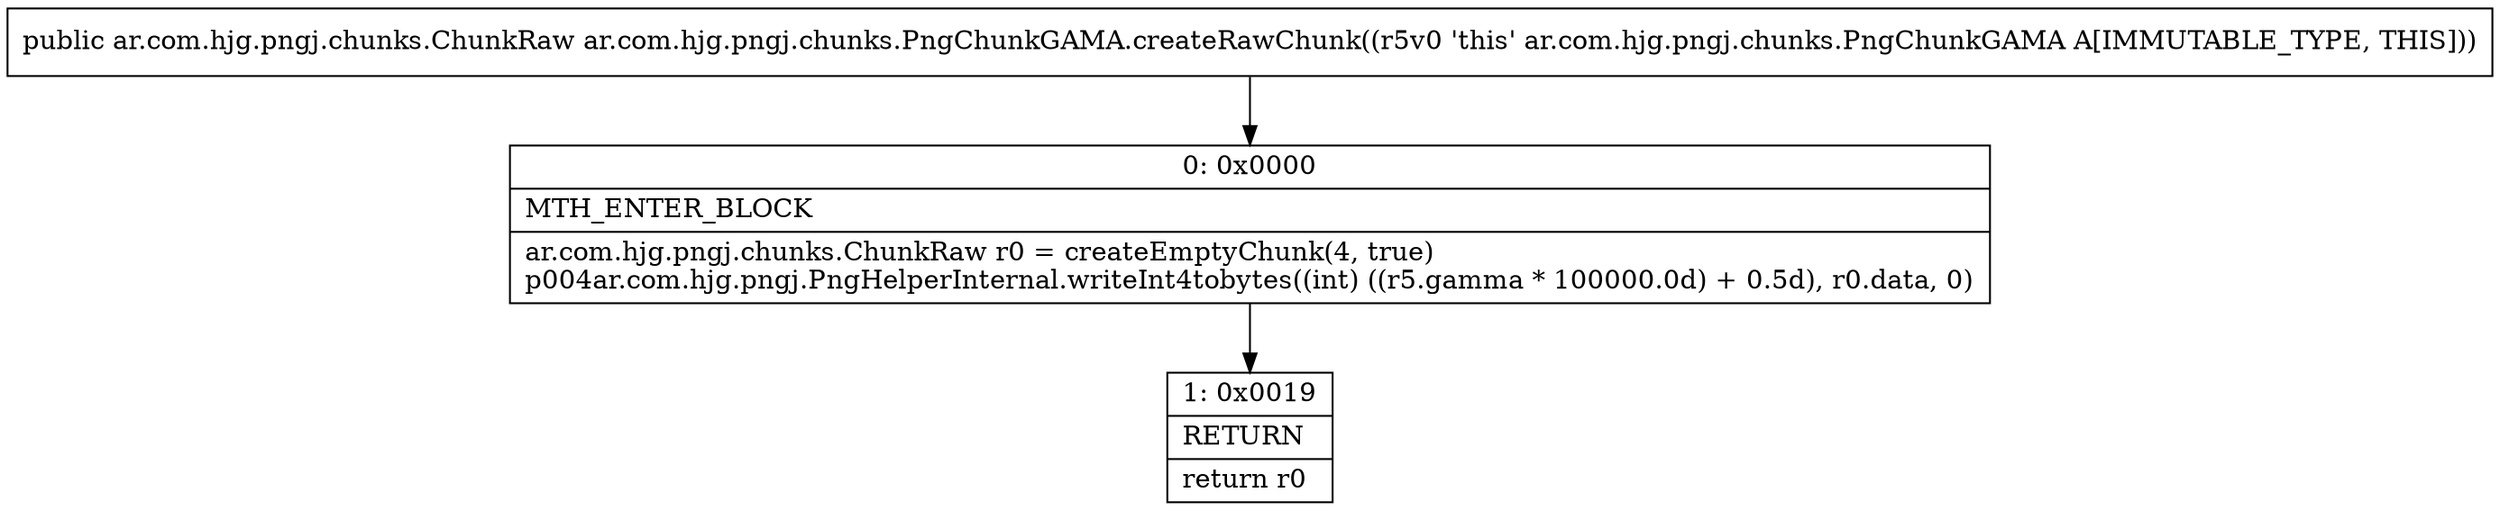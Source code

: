 digraph "CFG forar.com.hjg.pngj.chunks.PngChunkGAMA.createRawChunk()Lar\/com\/hjg\/pngj\/chunks\/ChunkRaw;" {
Node_0 [shape=record,label="{0\:\ 0x0000|MTH_ENTER_BLOCK\l|ar.com.hjg.pngj.chunks.ChunkRaw r0 = createEmptyChunk(4, true)\lp004ar.com.hjg.pngj.PngHelperInternal.writeInt4tobytes((int) ((r5.gamma * 100000.0d) + 0.5d), r0.data, 0)\l}"];
Node_1 [shape=record,label="{1\:\ 0x0019|RETURN\l|return r0\l}"];
MethodNode[shape=record,label="{public ar.com.hjg.pngj.chunks.ChunkRaw ar.com.hjg.pngj.chunks.PngChunkGAMA.createRawChunk((r5v0 'this' ar.com.hjg.pngj.chunks.PngChunkGAMA A[IMMUTABLE_TYPE, THIS])) }"];
MethodNode -> Node_0;
Node_0 -> Node_1;
}

